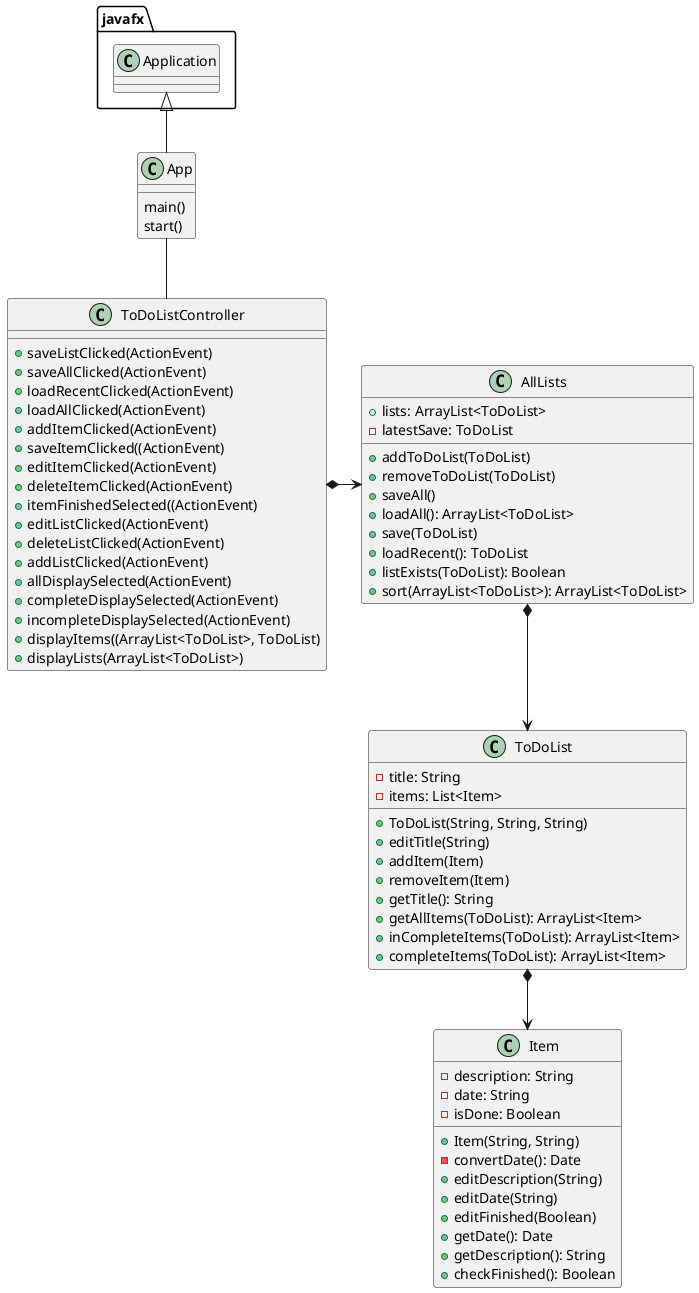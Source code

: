 @startuml
class App{
    main()
    start()
}

class ToDoListController{

    +saveListClicked(ActionEvent)
    +saveAllClicked(ActionEvent)
    +loadRecentClicked(ActionEvent)
    +loadAllClicked(ActionEvent)
    +addItemClicked(ActionEvent)
    +saveItemClicked((ActionEvent)
    +editItemClicked(ActionEvent)
    +deleteItemClicked(ActionEvent)
    +itemFinishedSelected((ActionEvent)
    +editListClicked(ActionEvent)
    +deleteListClicked(ActionEvent)
    +addListClicked(ActionEvent)
    +allDisplaySelected(ActionEvent)
    +completeDisplaySelected(ActionEvent)
    +incompleteDisplaySelected(ActionEvent)
    +displayItems((ArrayList<ToDoList>, ToDoList)
    +displayLists(ArrayList<ToDoList>)
}

class AllLists{
    +lists: ArrayList<ToDoList>
    -latestSave: ToDoList

    +addToDoList(ToDoList)
    +removeToDoList(ToDoList)
    +saveAll()
    +loadAll(): ArrayList<ToDoList>
    +save(ToDoList)
    +loadRecent(): ToDoList
    +listExists(ToDoList): Boolean
    +sort(ArrayList<ToDoList>): ArrayList<ToDoList>
}

class ToDoList{
    -title: String
    -items: List<Item>

    +ToDoList(String, String, String)
    +editTitle(String)
    +addItem(Item)
    +removeItem(Item)
    +getTitle(): String
    +getAllItems(ToDoList): ArrayList<Item>
    +inCompleteItems(ToDoList): ArrayList<Item>
    +completeItems(ToDoList): ArrayList<Item>
}

class Item{
    -description: String
    -date: String
    -isDone: Boolean

    +Item(String, String)
    -convertDate(): Date
    +editDescription(String)
    +editDate(String)
    +editFinished(Boolean)
    +getDate(): Date
    +getDescription(): String
    +checkFinished(): Boolean
}

javafx.Application <|-- App
App -- ToDoListController
ToDoListController *-> AllLists
AllLists *--> ToDoList
ToDoList *--> Item

@enduml